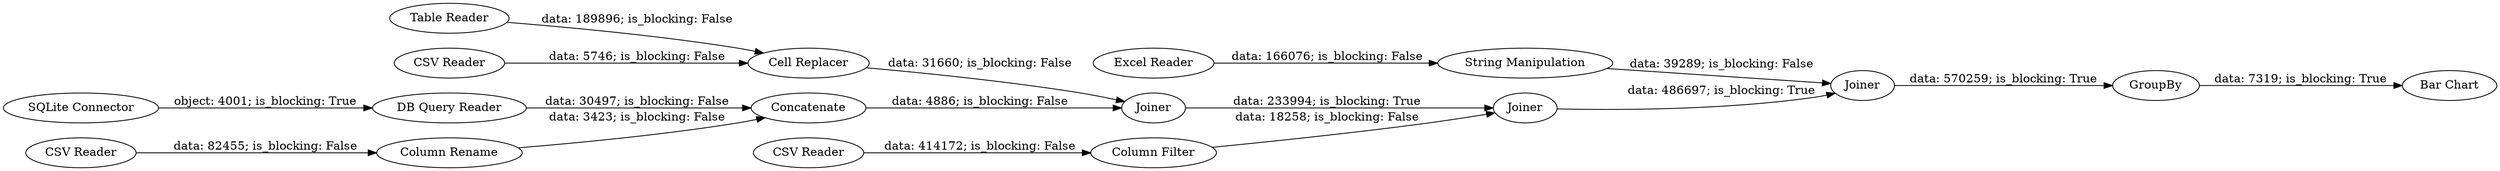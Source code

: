 digraph {
	"6083295476242534068_23" [label="Bar Chart"]
	"6083295476242534068_11" [label="Table Reader"]
	"6083295476242534068_4" [label="DB Query Reader"]
	"6083295476242534068_20" [label=Joiner]
	"6083295476242534068_21" [label="String Manipulation"]
	"6083295476242534068_7" [label="CSV Reader"]
	"6083295476242534068_22" [label=GroupBy]
	"6083295476242534068_18" [label="Excel Reader"]
	"6083295476242534068_6" [label=Joiner]
	"6083295476242534068_12" [label="CSV Reader"]
	"6083295476242534068_19" [label=Joiner]
	"6083295476242534068_15" [label="Column Filter"]
	"6083295476242534068_8" [label="SQLite Connector"]
	"6083295476242534068_2" [label="Column Rename"]
	"6083295476242534068_17" [label="CSV Reader"]
	"6083295476242534068_13" [label="Cell Replacer"]
	"6083295476242534068_3" [label=Concatenate]
	"6083295476242534068_2" -> "6083295476242534068_3" [label="data: 3423; is_blocking: False"]
	"6083295476242534068_17" -> "6083295476242534068_15" [label="data: 414172; is_blocking: False"]
	"6083295476242534068_11" -> "6083295476242534068_13" [label="data: 189896; is_blocking: False"]
	"6083295476242534068_20" -> "6083295476242534068_22" [label="data: 570259; is_blocking: True"]
	"6083295476242534068_13" -> "6083295476242534068_6" [label="data: 31660; is_blocking: False"]
	"6083295476242534068_12" -> "6083295476242534068_13" [label="data: 5746; is_blocking: False"]
	"6083295476242534068_19" -> "6083295476242534068_20" [label="data: 486697; is_blocking: True"]
	"6083295476242534068_6" -> "6083295476242534068_19" [label="data: 233994; is_blocking: True"]
	"6083295476242534068_18" -> "6083295476242534068_21" [label="data: 166076; is_blocking: False"]
	"6083295476242534068_4" -> "6083295476242534068_3" [label="data: 30497; is_blocking: False"]
	"6083295476242534068_8" -> "6083295476242534068_4" [label="object: 4001; is_blocking: True"]
	"6083295476242534068_3" -> "6083295476242534068_6" [label="data: 4886; is_blocking: False"]
	"6083295476242534068_15" -> "6083295476242534068_19" [label="data: 18258; is_blocking: False"]
	"6083295476242534068_21" -> "6083295476242534068_20" [label="data: 39289; is_blocking: False"]
	"6083295476242534068_22" -> "6083295476242534068_23" [label="data: 7319; is_blocking: True"]
	"6083295476242534068_7" -> "6083295476242534068_2" [label="data: 82455; is_blocking: False"]
	rankdir=LR
}
